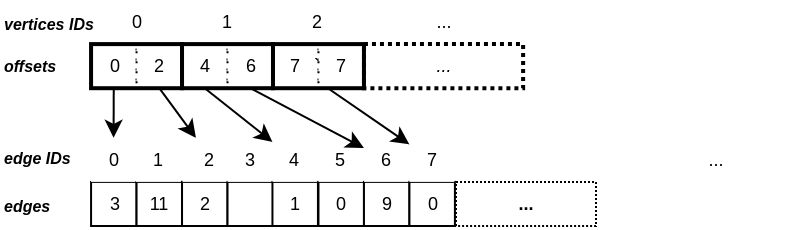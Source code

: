 <mxfile version="26.0.16">
  <diagram name="Page-1" id="S3ZTYPyHEMHe9vmZ8dSH">
    <mxGraphModel dx="526" dy="476" grid="1" gridSize="10" guides="1" tooltips="1" connect="1" arrows="1" fold="1" page="1" pageScale="1" pageWidth="827" pageHeight="1169" math="0" shadow="0">
      <root>
        <mxCell id="0" />
        <mxCell id="1" parent="0" />
        <mxCell id="oR24xP7QfzibrA88KJvl-224" value="" style="group" vertex="1" connectable="0" parent="1">
          <mxGeometry x="147.53" y="225.9" width="252.47" height="44.1" as="geometry" />
        </mxCell>
        <mxCell id="oR24xP7QfzibrA88KJvl-202" value="" style="group" vertex="1" connectable="0" parent="oR24xP7QfzibrA88KJvl-224">
          <mxGeometry width="22.744" height="44.1" as="geometry" />
        </mxCell>
        <mxCell id="oR24xP7QfzibrA88KJvl-109" value="3" style="rounded=0;whiteSpace=wrap;html=1;fontSize=9;container=0;" vertex="1" parent="oR24xP7QfzibrA88KJvl-202">
          <mxGeometry x="0.004" y="22.051" width="22.74" height="22.049" as="geometry" />
        </mxCell>
        <mxCell id="oR24xP7QfzibrA88KJvl-191" value="0" style="rounded=0;whiteSpace=wrap;html=1;dashed=1;dashPattern=1 4;fontSize=9;container=0;strokeColor=none;" vertex="1" parent="oR24xP7QfzibrA88KJvl-202">
          <mxGeometry width="22.47" height="22.05" as="geometry" />
        </mxCell>
        <mxCell id="oR24xP7QfzibrA88KJvl-203" value="" style="group" vertex="1" connectable="0" parent="oR24xP7QfzibrA88KJvl-224">
          <mxGeometry x="22.47" width="23.014" height="44.1" as="geometry" />
        </mxCell>
        <mxCell id="oR24xP7QfzibrA88KJvl-110" value="11" style="rounded=0;whiteSpace=wrap;html=1;fontSize=9;container=0;" vertex="1" parent="oR24xP7QfzibrA88KJvl-203">
          <mxGeometry x="0.274" y="22.051" width="22.74" height="22.049" as="geometry" />
        </mxCell>
        <mxCell id="oR24xP7QfzibrA88KJvl-192" value="1" style="rounded=0;whiteSpace=wrap;html=1;dashed=1;dashPattern=1 4;fontSize=9;container=0;strokeColor=none;" vertex="1" parent="oR24xP7QfzibrA88KJvl-203">
          <mxGeometry width="22.47" height="22.05" as="geometry" />
        </mxCell>
        <mxCell id="oR24xP7QfzibrA88KJvl-204" value="" style="group" vertex="1" connectable="0" parent="oR24xP7QfzibrA88KJvl-224">
          <mxGeometry x="45.484" width="26.986" height="44.1" as="geometry" />
        </mxCell>
        <mxCell id="oR24xP7QfzibrA88KJvl-141" value="2" style="rounded=0;whiteSpace=wrap;html=1;fontSize=9;container=0;" vertex="1" parent="oR24xP7QfzibrA88KJvl-204">
          <mxGeometry y="22.051" width="22.74" height="22.049" as="geometry" />
        </mxCell>
        <mxCell id="oR24xP7QfzibrA88KJvl-193" value="2" style="rounded=0;whiteSpace=wrap;html=1;dashed=1;dashPattern=1 4;fontSize=9;container=0;strokeColor=none;" vertex="1" parent="oR24xP7QfzibrA88KJvl-204">
          <mxGeometry x="0.266" width="26.72" height="22.05" as="geometry" />
        </mxCell>
        <mxCell id="oR24xP7QfzibrA88KJvl-205" value="" style="group" vertex="1" connectable="0" parent="oR24xP7QfzibrA88KJvl-224">
          <mxGeometry x="68.22" width="22.743" height="44.1" as="geometry" />
        </mxCell>
        <mxCell id="oR24xP7QfzibrA88KJvl-190" value="" style="rounded=0;whiteSpace=wrap;html=1;fontSize=9;container=0;" vertex="1" parent="oR24xP7QfzibrA88KJvl-205">
          <mxGeometry x="0.004" y="22.051" width="22.74" height="22.049" as="geometry" />
        </mxCell>
        <mxCell id="oR24xP7QfzibrA88KJvl-194" value="3" style="rounded=0;whiteSpace=wrap;html=1;dashed=1;dashPattern=1 4;fontSize=9;container=0;strokeColor=none;" vertex="1" parent="oR24xP7QfzibrA88KJvl-205">
          <mxGeometry width="22.47" height="22.05" as="geometry" />
        </mxCell>
        <mxCell id="oR24xP7QfzibrA88KJvl-208" value="" style="group" vertex="1" connectable="0" parent="oR24xP7QfzibrA88KJvl-224">
          <mxGeometry x="90.69" width="22.743" height="44.1" as="geometry" />
        </mxCell>
        <mxCell id="oR24xP7QfzibrA88KJvl-195" value="1" style="rounded=0;whiteSpace=wrap;html=1;fontSize=9;container=0;" vertex="1" parent="oR24xP7QfzibrA88KJvl-208">
          <mxGeometry x="0.004" y="22.051" width="22.74" height="22.049" as="geometry" />
        </mxCell>
        <mxCell id="oR24xP7QfzibrA88KJvl-196" value="4" style="rounded=0;whiteSpace=wrap;html=1;dashed=1;dashPattern=1 4;fontSize=9;container=0;strokeColor=none;" vertex="1" parent="oR24xP7QfzibrA88KJvl-208">
          <mxGeometry width="22.47" height="22.05" as="geometry" />
        </mxCell>
        <mxCell id="oR24xP7QfzibrA88KJvl-209" value="0" style="group" vertex="1" connectable="0" parent="oR24xP7QfzibrA88KJvl-224">
          <mxGeometry x="113.7" width="22.743" height="44.1" as="geometry" />
        </mxCell>
        <mxCell id="oR24xP7QfzibrA88KJvl-210" value="0" style="rounded=0;whiteSpace=wrap;html=1;fontSize=9;container=0;" vertex="1" parent="oR24xP7QfzibrA88KJvl-209">
          <mxGeometry x="0.004" y="22.051" width="22.74" height="22.049" as="geometry" />
        </mxCell>
        <mxCell id="oR24xP7QfzibrA88KJvl-211" value="5" style="rounded=0;whiteSpace=wrap;html=1;dashed=1;dashPattern=1 4;fontSize=9;container=0;strokeColor=none;" vertex="1" parent="oR24xP7QfzibrA88KJvl-209">
          <mxGeometry width="22.47" height="22.05" as="geometry" />
        </mxCell>
        <mxCell id="oR24xP7QfzibrA88KJvl-213" value="0" style="group" vertex="1" connectable="0" parent="oR24xP7QfzibrA88KJvl-224">
          <mxGeometry x="136.44" width="22.743" height="44.1" as="geometry" />
        </mxCell>
        <mxCell id="oR24xP7QfzibrA88KJvl-214" value="9" style="rounded=0;whiteSpace=wrap;html=1;fontSize=9;container=0;" vertex="1" parent="oR24xP7QfzibrA88KJvl-213">
          <mxGeometry x="0.004" y="22.051" width="22.74" height="22.049" as="geometry" />
        </mxCell>
        <mxCell id="oR24xP7QfzibrA88KJvl-215" value="6" style="rounded=0;whiteSpace=wrap;html=1;dashed=1;dashPattern=1 4;fontSize=9;container=0;strokeColor=none;" vertex="1" parent="oR24xP7QfzibrA88KJvl-213">
          <mxGeometry width="22.47" height="22.05" as="geometry" />
        </mxCell>
        <mxCell id="oR24xP7QfzibrA88KJvl-216" value="0" style="group" vertex="1" connectable="0" parent="oR24xP7QfzibrA88KJvl-224">
          <mxGeometry x="159.18" width="22.743" height="44.1" as="geometry" />
        </mxCell>
        <mxCell id="oR24xP7QfzibrA88KJvl-217" value="0" style="rounded=0;whiteSpace=wrap;html=1;fontSize=9;container=0;" vertex="1" parent="oR24xP7QfzibrA88KJvl-216">
          <mxGeometry x="0.004" y="22.051" width="22.74" height="22.049" as="geometry" />
        </mxCell>
        <mxCell id="oR24xP7QfzibrA88KJvl-218" value="7" style="rounded=0;whiteSpace=wrap;html=1;dashed=1;dashPattern=1 4;fontSize=9;container=0;strokeColor=none;" vertex="1" parent="oR24xP7QfzibrA88KJvl-216">
          <mxGeometry width="22.47" height="22.05" as="geometry" />
        </mxCell>
        <mxCell id="oR24xP7QfzibrA88KJvl-223" value="..." style="rounded=0;whiteSpace=wrap;html=1;fontSize=9;container=0;dashed=1;dashPattern=1 1;fontStyle=1" vertex="1" parent="oR24xP7QfzibrA88KJvl-224">
          <mxGeometry x="182.47" y="22.05" width="70" height="22.05" as="geometry" />
        </mxCell>
        <mxCell id="oR24xP7QfzibrA88KJvl-91" style="edgeStyle=none;rounded=0;orthogonalLoop=1;jettySize=auto;html=1;fontSize=9;" edge="1" parent="1" source="oR24xP7QfzibrA88KJvl-90" target="oR24xP7QfzibrA88KJvl-191">
          <mxGeometry relative="1" as="geometry">
            <mxPoint x="167.599" y="225.902" as="targetPoint" />
          </mxGeometry>
        </mxCell>
        <mxCell id="oR24xP7QfzibrA88KJvl-93" style="edgeStyle=none;rounded=0;orthogonalLoop=1;jettySize=auto;html=1;fontSize=9;exitX=0.75;exitY=1;exitDx=0;exitDy=0;entryX=0.25;entryY=0;entryDx=0;entryDy=0;" edge="1" parent="1" source="oR24xP7QfzibrA88KJvl-94" target="oR24xP7QfzibrA88KJvl-193">
          <mxGeometry relative="1" as="geometry">
            <mxPoint x="215.753" y="225.902" as="targetPoint" />
          </mxGeometry>
        </mxCell>
        <mxCell id="oR24xP7QfzibrA88KJvl-156" style="edgeStyle=none;rounded=0;orthogonalLoop=1;jettySize=auto;html=1;fontSize=9;exitX=0.75;exitY=1;exitDx=0;exitDy=0;" edge="1" parent="1" source="oR24xP7QfzibrA88KJvl-160" target="oR24xP7QfzibrA88KJvl-215">
          <mxGeometry relative="1" as="geometry">
            <mxPoint x="397.671" y="225.902" as="targetPoint" />
          </mxGeometry>
        </mxCell>
        <mxCell id="oR24xP7QfzibrA88KJvl-155" style="edgeStyle=none;rounded=0;orthogonalLoop=1;jettySize=auto;html=1;fontSize=9;exitX=0.25;exitY=1;exitDx=0;exitDy=0;" edge="1" parent="1" source="oR24xP7QfzibrA88KJvl-160" target="oR24xP7QfzibrA88KJvl-196">
          <mxGeometry relative="1" as="geometry">
            <mxPoint x="348.917" y="228.063" as="targetPoint" />
          </mxGeometry>
        </mxCell>
        <mxCell id="oR24xP7QfzibrA88KJvl-183" value="vertices IDs" style="rounded=0;whiteSpace=wrap;html=1;strokeColor=none;fillColor=none;fontSize=8;fontStyle=3;align=left;container=0;" vertex="1" parent="1">
          <mxGeometry x="102.05" y="157" width="68.22" height="23" as="geometry" />
        </mxCell>
        <mxCell id="oR24xP7QfzibrA88KJvl-184" value="offsets" style="rounded=0;whiteSpace=wrap;html=1;strokeColor=none;fillColor=none;fontSize=8;fontStyle=3;align=left;container=0;" vertex="1" parent="1">
          <mxGeometry x="102.05" y="179.05" width="45.48" height="20.95" as="geometry" />
        </mxCell>
        <mxCell id="oR24xP7QfzibrA88KJvl-185" value="edges" style="rounded=0;whiteSpace=wrap;html=1;strokeColor=none;fillColor=none;fontSize=8;fontStyle=3;align=left;container=0;" vertex="1" parent="1">
          <mxGeometry x="102.05" y="250" width="56.85" height="20" as="geometry" />
        </mxCell>
        <mxCell id="oR24xP7QfzibrA88KJvl-90" value="0" style="rounded=0;whiteSpace=wrap;html=1;dashed=1;dashPattern=1 4;fontSize=9;container=0;" vertex="1" parent="1">
          <mxGeometry x="147.534" y="179.049" width="22.74" height="22.049" as="geometry" />
        </mxCell>
        <mxCell id="oR24xP7QfzibrA88KJvl-92" value="2" style="rounded=0;whiteSpace=wrap;html=1;dashed=1;dashPattern=1 4;fontSize=9;container=0;" vertex="1" parent="1">
          <mxGeometry x="170.274" y="179.049" width="22.74" height="22.049" as="geometry" />
        </mxCell>
        <mxCell id="oR24xP7QfzibrA88KJvl-94" value="" style="rounded=0;whiteSpace=wrap;html=1;fillColor=none;strokeWidth=2;fontSize=9;container=0;" vertex="1" parent="1">
          <mxGeometry x="147.534" y="179.049" width="45.479" height="22.049" as="geometry" />
        </mxCell>
        <mxCell id="oR24xP7QfzibrA88KJvl-106" value="0" style="rounded=0;whiteSpace=wrap;html=1;strokeColor=none;fillColor=none;fontSize=9;container=0;" vertex="1" parent="1">
          <mxGeometry x="147.534" y="157" width="45.479" height="22.049" as="geometry" />
        </mxCell>
        <mxCell id="oR24xP7QfzibrA88KJvl-158" value="4" style="rounded=0;whiteSpace=wrap;html=1;dashed=1;dashPattern=1 4;fontSize=9;container=0;" vertex="1" parent="1">
          <mxGeometry x="193.014" y="179.049" width="22.74" height="22.049" as="geometry" />
        </mxCell>
        <mxCell id="oR24xP7QfzibrA88KJvl-159" value="6" style="rounded=0;whiteSpace=wrap;html=1;dashed=1;dashPattern=1 4;fontSize=9;container=0;" vertex="1" parent="1">
          <mxGeometry x="215.753" y="179.049" width="22.74" height="22.049" as="geometry" />
        </mxCell>
        <mxCell id="oR24xP7QfzibrA88KJvl-160" value="" style="rounded=0;whiteSpace=wrap;html=1;fillColor=none;strokeWidth=2;fontSize=9;container=0;" vertex="1" parent="1">
          <mxGeometry x="193.014" y="179.049" width="45.479" height="22.049" as="geometry" />
        </mxCell>
        <mxCell id="oR24xP7QfzibrA88KJvl-161" value="1" style="rounded=0;whiteSpace=wrap;html=1;strokeColor=none;fillColor=none;fontSize=9;container=0;" vertex="1" parent="1">
          <mxGeometry x="193.014" y="157" width="45.479" height="22.049" as="geometry" />
        </mxCell>
        <mxCell id="oR24xP7QfzibrA88KJvl-219" style="edgeStyle=none;rounded=0;orthogonalLoop=1;jettySize=auto;html=1;" edge="1" parent="1" source="oR24xP7QfzibrA88KJvl-173" target="oR24xP7QfzibrA88KJvl-218">
          <mxGeometry relative="1" as="geometry" />
        </mxCell>
        <mxCell id="oR24xP7QfzibrA88KJvl-173" value="7" style="rounded=0;whiteSpace=wrap;html=1;dashed=1;dashPattern=1 4;fontSize=9;container=0;" vertex="1" parent="1">
          <mxGeometry x="238.493" y="179.049" width="22.74" height="22.049" as="geometry" />
        </mxCell>
        <mxCell id="oR24xP7QfzibrA88KJvl-174" value="7" style="rounded=0;whiteSpace=wrap;html=1;dashed=1;dashPattern=1 4;fontSize=9;container=0;" vertex="1" parent="1">
          <mxGeometry x="261.233" y="179.049" width="22.74" height="22.049" as="geometry" />
        </mxCell>
        <mxCell id="oR24xP7QfzibrA88KJvl-175" value="`" style="rounded=0;whiteSpace=wrap;html=1;fillColor=none;strokeWidth=2;fontSize=9;container=0;" vertex="1" parent="1">
          <mxGeometry x="238.493" y="179.049" width="45.479" height="22.049" as="geometry" />
        </mxCell>
        <mxCell id="oR24xP7QfzibrA88KJvl-176" value="2" style="rounded=0;whiteSpace=wrap;html=1;strokeColor=none;fillColor=none;fontSize=9;container=0;" vertex="1" parent="1">
          <mxGeometry x="238.493" y="157" width="45.479" height="22.049" as="geometry" />
        </mxCell>
        <mxCell id="oR24xP7QfzibrA88KJvl-178" value="..." style="rounded=0;whiteSpace=wrap;html=1;fillColor=none;strokeWidth=2;fontSize=9;fontStyle=2;verticalAlign=middle;dashed=1;dashPattern=1 1;container=0;" vertex="1" parent="1">
          <mxGeometry x="283.973" y="179.049" width="79.589" height="22.049" as="geometry" />
        </mxCell>
        <mxCell id="oR24xP7QfzibrA88KJvl-179" value="..." style="rounded=0;whiteSpace=wrap;html=1;strokeColor=none;fillColor=none;fontSize=9;container=0;" vertex="1" parent="1">
          <mxGeometry x="283.973" y="157" width="79.589" height="22.049" as="geometry" />
        </mxCell>
        <mxCell id="oR24xP7QfzibrA88KJvl-182" value="..." style="rounded=0;whiteSpace=wrap;html=1;strokeColor=none;fillColor=none;fontSize=9;container=0;" vertex="1" parent="1">
          <mxGeometry x="420.411" y="225.902" width="79.589" height="22.049" as="geometry" />
        </mxCell>
        <mxCell id="oR24xP7QfzibrA88KJvl-225" value="edge IDs" style="rounded=0;whiteSpace=wrap;html=1;strokeColor=none;fillColor=none;fontSize=8;fontStyle=3;align=left;container=0;" vertex="1" parent="1">
          <mxGeometry x="102.05" y="224.95" width="68.22" height="23" as="geometry" />
        </mxCell>
      </root>
    </mxGraphModel>
  </diagram>
</mxfile>
